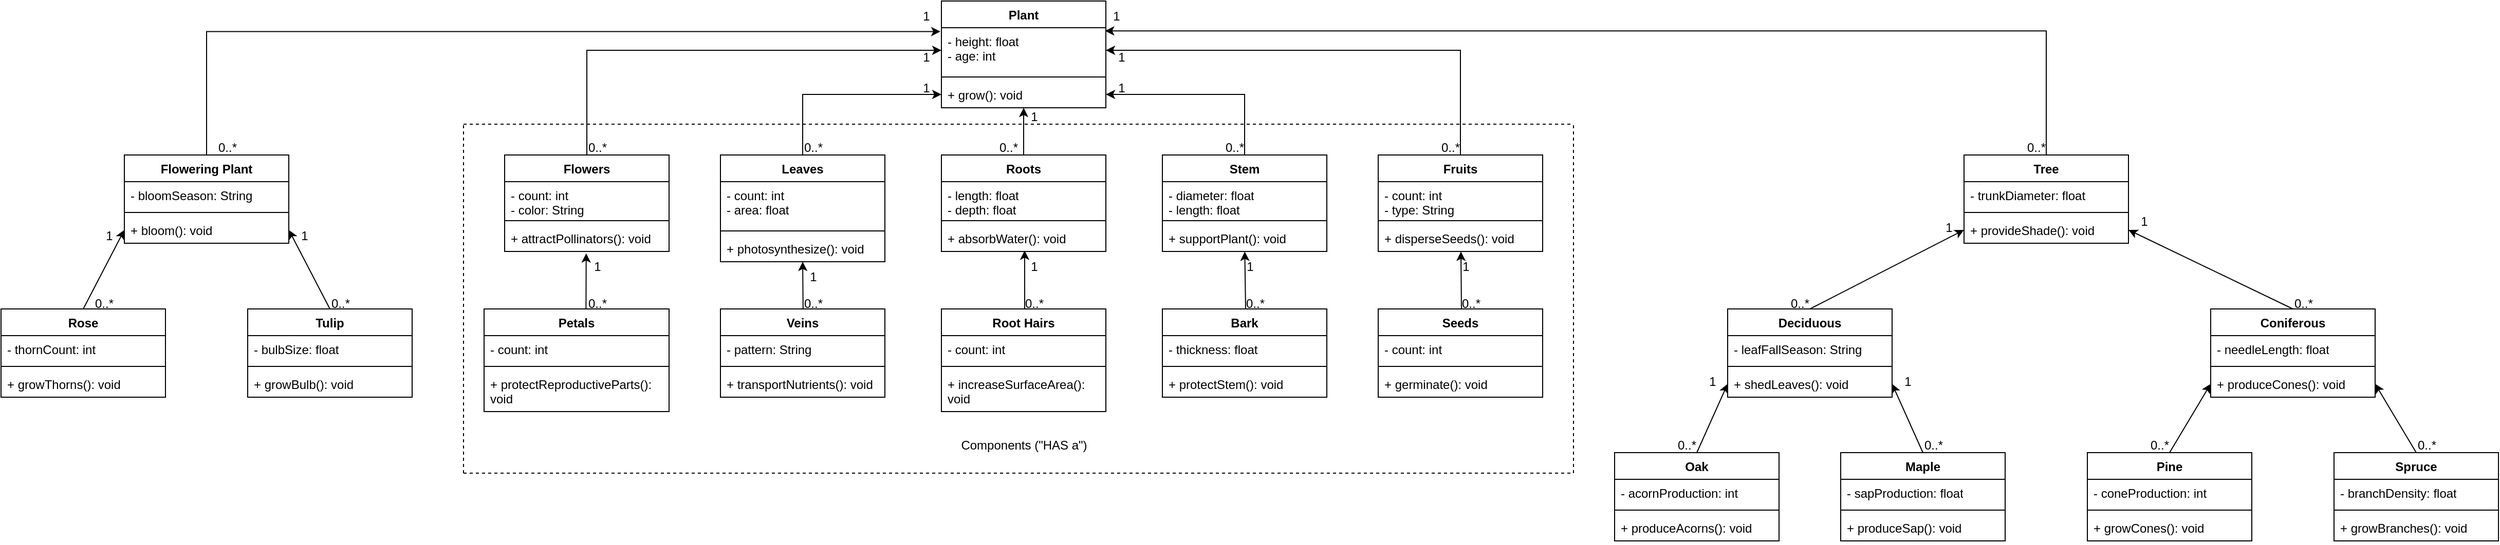 <mxfile version="24.7.0" type="device">
  <diagram id="HOhN0hw9ioui7flDsnuk" name="Page-1">
    <mxGraphModel dx="3435" dy="1145" grid="1" gridSize="10" guides="1" tooltips="1" connect="1" arrows="1" fold="1" page="1" pageScale="1" pageWidth="850" pageHeight="1100" math="0" shadow="0">
      <root>
        <mxCell id="0" />
        <mxCell id="1" parent="0" />
        <mxCell id="hYostSX41Q3Cd5_vRPfv-336" value="Plant" style="swimlane;fontStyle=1;align=center;verticalAlign=top;childLayout=stackLayout;horizontal=1;startSize=26;horizontalStack=0;resizeParent=1;resizeParentMax=0;resizeLast=0;collapsible=1;marginBottom=0;whiteSpace=wrap;html=1;" vertex="1" parent="1">
          <mxGeometry x="345" y="40" width="160" height="104" as="geometry" />
        </mxCell>
        <mxCell id="hYostSX41Q3Cd5_vRPfv-337" value="- height: float&lt;div&gt;- age: int &lt;/div&gt;" style="text;strokeColor=none;fillColor=none;align=left;verticalAlign=top;spacingLeft=4;spacingRight=4;overflow=hidden;rotatable=0;points=[[0,0.5],[1,0.5]];portConstraint=eastwest;whiteSpace=wrap;html=1;" vertex="1" parent="hYostSX41Q3Cd5_vRPfv-336">
          <mxGeometry y="26" width="160" height="44" as="geometry" />
        </mxCell>
        <mxCell id="hYostSX41Q3Cd5_vRPfv-338" value="" style="line;strokeWidth=1;fillColor=none;align=left;verticalAlign=middle;spacingTop=-1;spacingLeft=3;spacingRight=3;rotatable=0;labelPosition=right;points=[];portConstraint=eastwest;strokeColor=inherit;" vertex="1" parent="hYostSX41Q3Cd5_vRPfv-336">
          <mxGeometry y="70" width="160" height="8" as="geometry" />
        </mxCell>
        <mxCell id="hYostSX41Q3Cd5_vRPfv-339" value="+ grow(): void" style="text;strokeColor=none;fillColor=none;align=left;verticalAlign=top;spacingLeft=4;spacingRight=4;overflow=hidden;rotatable=0;points=[[0,0.5],[1,0.5]];portConstraint=eastwest;whiteSpace=wrap;html=1;" vertex="1" parent="hYostSX41Q3Cd5_vRPfv-336">
          <mxGeometry y="78" width="160" height="26" as="geometry" />
        </mxCell>
        <mxCell id="hYostSX41Q3Cd5_vRPfv-340" value="Roots&lt;div&gt;&lt;br&gt;&lt;/div&gt;" style="swimlane;fontStyle=1;align=center;verticalAlign=top;childLayout=stackLayout;horizontal=1;startSize=26;horizontalStack=0;resizeParent=1;resizeParentMax=0;resizeLast=0;collapsible=1;marginBottom=0;whiteSpace=wrap;html=1;" vertex="1" parent="1">
          <mxGeometry x="345" y="190" width="160" height="94" as="geometry" />
        </mxCell>
        <mxCell id="hYostSX41Q3Cd5_vRPfv-341" value="- length: float&lt;div&gt;- depth: float&lt;br&gt;&lt;/div&gt;" style="text;strokeColor=none;fillColor=none;align=left;verticalAlign=top;spacingLeft=4;spacingRight=4;overflow=hidden;rotatable=0;points=[[0,0.5],[1,0.5]];portConstraint=eastwest;whiteSpace=wrap;html=1;" vertex="1" parent="hYostSX41Q3Cd5_vRPfv-340">
          <mxGeometry y="26" width="160" height="34" as="geometry" />
        </mxCell>
        <mxCell id="hYostSX41Q3Cd5_vRPfv-342" value="" style="line;strokeWidth=1;fillColor=none;align=left;verticalAlign=middle;spacingTop=-1;spacingLeft=3;spacingRight=3;rotatable=0;labelPosition=right;points=[];portConstraint=eastwest;strokeColor=inherit;" vertex="1" parent="hYostSX41Q3Cd5_vRPfv-340">
          <mxGeometry y="60" width="160" height="8" as="geometry" />
        </mxCell>
        <mxCell id="hYostSX41Q3Cd5_vRPfv-343" value="+ absorbWater(): void" style="text;strokeColor=none;fillColor=none;align=left;verticalAlign=top;spacingLeft=4;spacingRight=4;overflow=hidden;rotatable=0;points=[[0,0.5],[1,0.5]];portConstraint=eastwest;whiteSpace=wrap;html=1;" vertex="1" parent="hYostSX41Q3Cd5_vRPfv-340">
          <mxGeometry y="68" width="160" height="26" as="geometry" />
        </mxCell>
        <mxCell id="hYostSX41Q3Cd5_vRPfv-344" style="edgeStyle=orthogonalEdgeStyle;rounded=0;orthogonalLoop=1;jettySize=auto;html=1;entryX=1;entryY=0.5;entryDx=0;entryDy=0;" edge="1" parent="1" source="hYostSX41Q3Cd5_vRPfv-345" target="hYostSX41Q3Cd5_vRPfv-339">
          <mxGeometry relative="1" as="geometry" />
        </mxCell>
        <mxCell id="hYostSX41Q3Cd5_vRPfv-345" value="&lt;div&gt;Stem&lt;/div&gt;" style="swimlane;fontStyle=1;align=center;verticalAlign=top;childLayout=stackLayout;horizontal=1;startSize=26;horizontalStack=0;resizeParent=1;resizeParentMax=0;resizeLast=0;collapsible=1;marginBottom=0;whiteSpace=wrap;html=1;" vertex="1" parent="1">
          <mxGeometry x="560" y="190" width="160" height="94" as="geometry" />
        </mxCell>
        <mxCell id="hYostSX41Q3Cd5_vRPfv-346" value="- diameter: float&lt;div&gt;- length: float&lt;br&gt;&lt;/div&gt;" style="text;strokeColor=none;fillColor=none;align=left;verticalAlign=top;spacingLeft=4;spacingRight=4;overflow=hidden;rotatable=0;points=[[0,0.5],[1,0.5]];portConstraint=eastwest;whiteSpace=wrap;html=1;" vertex="1" parent="hYostSX41Q3Cd5_vRPfv-345">
          <mxGeometry y="26" width="160" height="34" as="geometry" />
        </mxCell>
        <mxCell id="hYostSX41Q3Cd5_vRPfv-347" value="" style="line;strokeWidth=1;fillColor=none;align=left;verticalAlign=middle;spacingTop=-1;spacingLeft=3;spacingRight=3;rotatable=0;labelPosition=right;points=[];portConstraint=eastwest;strokeColor=inherit;" vertex="1" parent="hYostSX41Q3Cd5_vRPfv-345">
          <mxGeometry y="60" width="160" height="8" as="geometry" />
        </mxCell>
        <mxCell id="hYostSX41Q3Cd5_vRPfv-348" value="+ supportPlant(): void" style="text;strokeColor=none;fillColor=none;align=left;verticalAlign=top;spacingLeft=4;spacingRight=4;overflow=hidden;rotatable=0;points=[[0,0.5],[1,0.5]];portConstraint=eastwest;whiteSpace=wrap;html=1;" vertex="1" parent="hYostSX41Q3Cd5_vRPfv-345">
          <mxGeometry y="68" width="160" height="26" as="geometry" />
        </mxCell>
        <mxCell id="hYostSX41Q3Cd5_vRPfv-349" style="edgeStyle=orthogonalEdgeStyle;rounded=0;orthogonalLoop=1;jettySize=auto;html=1;exitX=0.5;exitY=0;exitDx=0;exitDy=0;entryX=0;entryY=0.5;entryDx=0;entryDy=0;" edge="1" parent="1" source="hYostSX41Q3Cd5_vRPfv-350" target="hYostSX41Q3Cd5_vRPfv-339">
          <mxGeometry relative="1" as="geometry">
            <mxPoint x="210.471" y="120" as="targetPoint" />
          </mxGeometry>
        </mxCell>
        <mxCell id="hYostSX41Q3Cd5_vRPfv-350" value="&lt;div&gt;Leaves&lt;/div&gt;" style="swimlane;fontStyle=1;align=center;verticalAlign=top;childLayout=stackLayout;horizontal=1;startSize=26;horizontalStack=0;resizeParent=1;resizeParentMax=0;resizeLast=0;collapsible=1;marginBottom=0;whiteSpace=wrap;html=1;" vertex="1" parent="1">
          <mxGeometry x="130" y="190" width="160" height="104" as="geometry" />
        </mxCell>
        <mxCell id="hYostSX41Q3Cd5_vRPfv-351" value="- count: int&lt;br&gt;- area: float " style="text;strokeColor=none;fillColor=none;align=left;verticalAlign=top;spacingLeft=4;spacingRight=4;overflow=hidden;rotatable=0;points=[[0,0.5],[1,0.5]];portConstraint=eastwest;whiteSpace=wrap;html=1;" vertex="1" parent="hYostSX41Q3Cd5_vRPfv-350">
          <mxGeometry y="26" width="160" height="44" as="geometry" />
        </mxCell>
        <mxCell id="hYostSX41Q3Cd5_vRPfv-352" value="" style="line;strokeWidth=1;fillColor=none;align=left;verticalAlign=middle;spacingTop=-1;spacingLeft=3;spacingRight=3;rotatable=0;labelPosition=right;points=[];portConstraint=eastwest;strokeColor=inherit;" vertex="1" parent="hYostSX41Q3Cd5_vRPfv-350">
          <mxGeometry y="70" width="160" height="8" as="geometry" />
        </mxCell>
        <mxCell id="hYostSX41Q3Cd5_vRPfv-353" value="+ photosynthesize(): void" style="text;strokeColor=none;fillColor=none;align=left;verticalAlign=top;spacingLeft=4;spacingRight=4;overflow=hidden;rotatable=0;points=[[0,0.5],[1,0.5]];portConstraint=eastwest;whiteSpace=wrap;html=1;" vertex="1" parent="hYostSX41Q3Cd5_vRPfv-350">
          <mxGeometry y="78" width="160" height="26" as="geometry" />
        </mxCell>
        <mxCell id="hYostSX41Q3Cd5_vRPfv-354" style="edgeStyle=orthogonalEdgeStyle;rounded=0;orthogonalLoop=1;jettySize=auto;html=1;exitX=0.5;exitY=0;exitDx=0;exitDy=0;entryX=0;entryY=0.5;entryDx=0;entryDy=0;" edge="1" parent="1" source="hYostSX41Q3Cd5_vRPfv-355" target="hYostSX41Q3Cd5_vRPfv-337">
          <mxGeometry relative="1" as="geometry">
            <mxPoint y="70" as="targetPoint" />
          </mxGeometry>
        </mxCell>
        <mxCell id="hYostSX41Q3Cd5_vRPfv-355" value="&lt;div&gt;Flowers&lt;/div&gt;" style="swimlane;fontStyle=1;align=center;verticalAlign=top;childLayout=stackLayout;horizontal=1;startSize=26;horizontalStack=0;resizeParent=1;resizeParentMax=0;resizeLast=0;collapsible=1;marginBottom=0;whiteSpace=wrap;html=1;" vertex="1" parent="1">
          <mxGeometry x="-80" y="190" width="160" height="94" as="geometry" />
        </mxCell>
        <mxCell id="hYostSX41Q3Cd5_vRPfv-356" value="- count: int&lt;div&gt;- color: String&lt;br&gt;&lt;/div&gt;" style="text;strokeColor=none;fillColor=none;align=left;verticalAlign=top;spacingLeft=4;spacingRight=4;overflow=hidden;rotatable=0;points=[[0,0.5],[1,0.5]];portConstraint=eastwest;whiteSpace=wrap;html=1;" vertex="1" parent="hYostSX41Q3Cd5_vRPfv-355">
          <mxGeometry y="26" width="160" height="34" as="geometry" />
        </mxCell>
        <mxCell id="hYostSX41Q3Cd5_vRPfv-357" value="" style="line;strokeWidth=1;fillColor=none;align=left;verticalAlign=middle;spacingTop=-1;spacingLeft=3;spacingRight=3;rotatable=0;labelPosition=right;points=[];portConstraint=eastwest;strokeColor=inherit;" vertex="1" parent="hYostSX41Q3Cd5_vRPfv-355">
          <mxGeometry y="60" width="160" height="8" as="geometry" />
        </mxCell>
        <mxCell id="hYostSX41Q3Cd5_vRPfv-358" value="+ attractPollinators(): void" style="text;strokeColor=none;fillColor=none;align=left;verticalAlign=top;spacingLeft=4;spacingRight=4;overflow=hidden;rotatable=0;points=[[0,0.5],[1,0.5]];portConstraint=eastwest;whiteSpace=wrap;html=1;" vertex="1" parent="hYostSX41Q3Cd5_vRPfv-355">
          <mxGeometry y="68" width="160" height="26" as="geometry" />
        </mxCell>
        <mxCell id="hYostSX41Q3Cd5_vRPfv-359" style="edgeStyle=orthogonalEdgeStyle;rounded=0;orthogonalLoop=1;jettySize=auto;html=1;entryX=1;entryY=0.5;entryDx=0;entryDy=0;" edge="1" parent="1" source="hYostSX41Q3Cd5_vRPfv-360" target="hYostSX41Q3Cd5_vRPfv-337">
          <mxGeometry relative="1" as="geometry" />
        </mxCell>
        <mxCell id="hYostSX41Q3Cd5_vRPfv-360" value="&lt;div&gt;Fruits&lt;/div&gt;" style="swimlane;fontStyle=1;align=center;verticalAlign=top;childLayout=stackLayout;horizontal=1;startSize=26;horizontalStack=0;resizeParent=1;resizeParentMax=0;resizeLast=0;collapsible=1;marginBottom=0;whiteSpace=wrap;html=1;" vertex="1" parent="1">
          <mxGeometry x="770" y="190" width="160" height="94" as="geometry" />
        </mxCell>
        <mxCell id="hYostSX41Q3Cd5_vRPfv-361" value="- count: int&lt;div&gt;- type: String&amp;nbsp;&lt;br&gt;&lt;/div&gt;" style="text;strokeColor=none;fillColor=none;align=left;verticalAlign=top;spacingLeft=4;spacingRight=4;overflow=hidden;rotatable=0;points=[[0,0.5],[1,0.5]];portConstraint=eastwest;whiteSpace=wrap;html=1;" vertex="1" parent="hYostSX41Q3Cd5_vRPfv-360">
          <mxGeometry y="26" width="160" height="34" as="geometry" />
        </mxCell>
        <mxCell id="hYostSX41Q3Cd5_vRPfv-362" value="" style="line;strokeWidth=1;fillColor=none;align=left;verticalAlign=middle;spacingTop=-1;spacingLeft=3;spacingRight=3;rotatable=0;labelPosition=right;points=[];portConstraint=eastwest;strokeColor=inherit;" vertex="1" parent="hYostSX41Q3Cd5_vRPfv-360">
          <mxGeometry y="60" width="160" height="8" as="geometry" />
        </mxCell>
        <mxCell id="hYostSX41Q3Cd5_vRPfv-363" value="+ disperseSeeds(): void" style="text;strokeColor=none;fillColor=none;align=left;verticalAlign=top;spacingLeft=4;spacingRight=4;overflow=hidden;rotatable=0;points=[[0,0.5],[1,0.5]];portConstraint=eastwest;whiteSpace=wrap;html=1;" vertex="1" parent="hYostSX41Q3Cd5_vRPfv-360">
          <mxGeometry y="68" width="160" height="26" as="geometry" />
        </mxCell>
        <mxCell id="hYostSX41Q3Cd5_vRPfv-364" value="&lt;div&gt;Seeds&lt;/div&gt;" style="swimlane;fontStyle=1;align=center;verticalAlign=top;childLayout=stackLayout;horizontal=1;startSize=26;horizontalStack=0;resizeParent=1;resizeParentMax=0;resizeLast=0;collapsible=1;marginBottom=0;whiteSpace=wrap;html=1;" vertex="1" parent="1">
          <mxGeometry x="770" y="340" width="160" height="86" as="geometry" />
        </mxCell>
        <mxCell id="hYostSX41Q3Cd5_vRPfv-365" value="- count: int" style="text;strokeColor=none;fillColor=none;align=left;verticalAlign=top;spacingLeft=4;spacingRight=4;overflow=hidden;rotatable=0;points=[[0,0.5],[1,0.5]];portConstraint=eastwest;whiteSpace=wrap;html=1;" vertex="1" parent="hYostSX41Q3Cd5_vRPfv-364">
          <mxGeometry y="26" width="160" height="26" as="geometry" />
        </mxCell>
        <mxCell id="hYostSX41Q3Cd5_vRPfv-366" value="" style="line;strokeWidth=1;fillColor=none;align=left;verticalAlign=middle;spacingTop=-1;spacingLeft=3;spacingRight=3;rotatable=0;labelPosition=right;points=[];portConstraint=eastwest;strokeColor=inherit;" vertex="1" parent="hYostSX41Q3Cd5_vRPfv-364">
          <mxGeometry y="52" width="160" height="8" as="geometry" />
        </mxCell>
        <mxCell id="hYostSX41Q3Cd5_vRPfv-367" value="+ germinate(): void" style="text;strokeColor=none;fillColor=none;align=left;verticalAlign=top;spacingLeft=4;spacingRight=4;overflow=hidden;rotatable=0;points=[[0,0.5],[1,0.5]];portConstraint=eastwest;whiteSpace=wrap;html=1;" vertex="1" parent="hYostSX41Q3Cd5_vRPfv-364">
          <mxGeometry y="60" width="160" height="26" as="geometry" />
        </mxCell>
        <mxCell id="hYostSX41Q3Cd5_vRPfv-368" value="&lt;div&gt;Petals&lt;/div&gt;" style="swimlane;fontStyle=1;align=center;verticalAlign=top;childLayout=stackLayout;horizontal=1;startSize=26;horizontalStack=0;resizeParent=1;resizeParentMax=0;resizeLast=0;collapsible=1;marginBottom=0;whiteSpace=wrap;html=1;" vertex="1" parent="1">
          <mxGeometry x="-100" y="340" width="180" height="100" as="geometry" />
        </mxCell>
        <mxCell id="hYostSX41Q3Cd5_vRPfv-369" value="- count: int " style="text;strokeColor=none;fillColor=none;align=left;verticalAlign=top;spacingLeft=4;spacingRight=4;overflow=hidden;rotatable=0;points=[[0,0.5],[1,0.5]];portConstraint=eastwest;whiteSpace=wrap;html=1;" vertex="1" parent="hYostSX41Q3Cd5_vRPfv-368">
          <mxGeometry y="26" width="180" height="26" as="geometry" />
        </mxCell>
        <mxCell id="hYostSX41Q3Cd5_vRPfv-370" value="" style="line;strokeWidth=1;fillColor=none;align=left;verticalAlign=middle;spacingTop=-1;spacingLeft=3;spacingRight=3;rotatable=0;labelPosition=right;points=[];portConstraint=eastwest;strokeColor=inherit;" vertex="1" parent="hYostSX41Q3Cd5_vRPfv-368">
          <mxGeometry y="52" width="180" height="8" as="geometry" />
        </mxCell>
        <mxCell id="hYostSX41Q3Cd5_vRPfv-371" value="+ protectReproductiveParts(): void" style="text;strokeColor=none;fillColor=none;align=left;verticalAlign=top;spacingLeft=4;spacingRight=4;overflow=hidden;rotatable=0;points=[[0,0.5],[1,0.5]];portConstraint=eastwest;whiteSpace=wrap;html=1;" vertex="1" parent="hYostSX41Q3Cd5_vRPfv-368">
          <mxGeometry y="60" width="180" height="40" as="geometry" />
        </mxCell>
        <mxCell id="hYostSX41Q3Cd5_vRPfv-372" value="&lt;div&gt;Root Hairs&lt;/div&gt;" style="swimlane;fontStyle=1;align=center;verticalAlign=top;childLayout=stackLayout;horizontal=1;startSize=26;horizontalStack=0;resizeParent=1;resizeParentMax=0;resizeLast=0;collapsible=1;marginBottom=0;whiteSpace=wrap;html=1;" vertex="1" parent="1">
          <mxGeometry x="345" y="340" width="160" height="100" as="geometry" />
        </mxCell>
        <mxCell id="hYostSX41Q3Cd5_vRPfv-373" value="- count: int" style="text;strokeColor=none;fillColor=none;align=left;verticalAlign=top;spacingLeft=4;spacingRight=4;overflow=hidden;rotatable=0;points=[[0,0.5],[1,0.5]];portConstraint=eastwest;whiteSpace=wrap;html=1;" vertex="1" parent="hYostSX41Q3Cd5_vRPfv-372">
          <mxGeometry y="26" width="160" height="26" as="geometry" />
        </mxCell>
        <mxCell id="hYostSX41Q3Cd5_vRPfv-374" value="" style="line;strokeWidth=1;fillColor=none;align=left;verticalAlign=middle;spacingTop=-1;spacingLeft=3;spacingRight=3;rotatable=0;labelPosition=right;points=[];portConstraint=eastwest;strokeColor=inherit;" vertex="1" parent="hYostSX41Q3Cd5_vRPfv-372">
          <mxGeometry y="52" width="160" height="8" as="geometry" />
        </mxCell>
        <mxCell id="hYostSX41Q3Cd5_vRPfv-375" value="+ increaseSurfaceArea(): void " style="text;strokeColor=none;fillColor=none;align=left;verticalAlign=top;spacingLeft=4;spacingRight=4;overflow=hidden;rotatable=0;points=[[0,0.5],[1,0.5]];portConstraint=eastwest;whiteSpace=wrap;html=1;" vertex="1" parent="hYostSX41Q3Cd5_vRPfv-372">
          <mxGeometry y="60" width="160" height="40" as="geometry" />
        </mxCell>
        <mxCell id="hYostSX41Q3Cd5_vRPfv-376" value="&lt;div&gt;Veins&lt;/div&gt;" style="swimlane;fontStyle=1;align=center;verticalAlign=top;childLayout=stackLayout;horizontal=1;startSize=26;horizontalStack=0;resizeParent=1;resizeParentMax=0;resizeLast=0;collapsible=1;marginBottom=0;whiteSpace=wrap;html=1;" vertex="1" parent="1">
          <mxGeometry x="130" y="340" width="160" height="86" as="geometry" />
        </mxCell>
        <mxCell id="hYostSX41Q3Cd5_vRPfv-377" value="- pattern: String" style="text;strokeColor=none;fillColor=none;align=left;verticalAlign=top;spacingLeft=4;spacingRight=4;overflow=hidden;rotatable=0;points=[[0,0.5],[1,0.5]];portConstraint=eastwest;whiteSpace=wrap;html=1;" vertex="1" parent="hYostSX41Q3Cd5_vRPfv-376">
          <mxGeometry y="26" width="160" height="26" as="geometry" />
        </mxCell>
        <mxCell id="hYostSX41Q3Cd5_vRPfv-378" value="" style="line;strokeWidth=1;fillColor=none;align=left;verticalAlign=middle;spacingTop=-1;spacingLeft=3;spacingRight=3;rotatable=0;labelPosition=right;points=[];portConstraint=eastwest;strokeColor=inherit;" vertex="1" parent="hYostSX41Q3Cd5_vRPfv-376">
          <mxGeometry y="52" width="160" height="8" as="geometry" />
        </mxCell>
        <mxCell id="hYostSX41Q3Cd5_vRPfv-379" value="+ transportNutrients(): void" style="text;strokeColor=none;fillColor=none;align=left;verticalAlign=top;spacingLeft=4;spacingRight=4;overflow=hidden;rotatable=0;points=[[0,0.5],[1,0.5]];portConstraint=eastwest;whiteSpace=wrap;html=1;" vertex="1" parent="hYostSX41Q3Cd5_vRPfv-376">
          <mxGeometry y="60" width="160" height="26" as="geometry" />
        </mxCell>
        <mxCell id="hYostSX41Q3Cd5_vRPfv-380" value="&lt;div&gt;Bark&lt;/div&gt;" style="swimlane;fontStyle=1;align=center;verticalAlign=top;childLayout=stackLayout;horizontal=1;startSize=26;horizontalStack=0;resizeParent=1;resizeParentMax=0;resizeLast=0;collapsible=1;marginBottom=0;whiteSpace=wrap;html=1;" vertex="1" parent="1">
          <mxGeometry x="560" y="340" width="160" height="86" as="geometry" />
        </mxCell>
        <mxCell id="hYostSX41Q3Cd5_vRPfv-381" value="- thickness: float" style="text;strokeColor=none;fillColor=none;align=left;verticalAlign=top;spacingLeft=4;spacingRight=4;overflow=hidden;rotatable=0;points=[[0,0.5],[1,0.5]];portConstraint=eastwest;whiteSpace=wrap;html=1;" vertex="1" parent="hYostSX41Q3Cd5_vRPfv-380">
          <mxGeometry y="26" width="160" height="26" as="geometry" />
        </mxCell>
        <mxCell id="hYostSX41Q3Cd5_vRPfv-382" value="" style="line;strokeWidth=1;fillColor=none;align=left;verticalAlign=middle;spacingTop=-1;spacingLeft=3;spacingRight=3;rotatable=0;labelPosition=right;points=[];portConstraint=eastwest;strokeColor=inherit;" vertex="1" parent="hYostSX41Q3Cd5_vRPfv-380">
          <mxGeometry y="52" width="160" height="8" as="geometry" />
        </mxCell>
        <mxCell id="hYostSX41Q3Cd5_vRPfv-383" value="+ protectStem(): void" style="text;strokeColor=none;fillColor=none;align=left;verticalAlign=top;spacingLeft=4;spacingRight=4;overflow=hidden;rotatable=0;points=[[0,0.5],[1,0.5]];portConstraint=eastwest;whiteSpace=wrap;html=1;" vertex="1" parent="hYostSX41Q3Cd5_vRPfv-380">
          <mxGeometry y="60" width="160" height="26" as="geometry" />
        </mxCell>
        <mxCell id="hYostSX41Q3Cd5_vRPfv-384" value="" style="endArrow=classic;html=1;rounded=0;exitX=0.551;exitY=-0.002;exitDx=0;exitDy=0;entryX=0.496;entryY=1.07;entryDx=0;entryDy=0;entryPerimeter=0;exitPerimeter=0;" edge="1" parent="1" source="hYostSX41Q3Cd5_vRPfv-368" target="hYostSX41Q3Cd5_vRPfv-358">
          <mxGeometry width="50" height="50" relative="1" as="geometry">
            <mxPoint x="410" y="310" as="sourcePoint" />
            <mxPoint y="290" as="targetPoint" />
          </mxGeometry>
        </mxCell>
        <mxCell id="hYostSX41Q3Cd5_vRPfv-385" value="" style="endArrow=classic;html=1;rounded=0;exitX=0.5;exitY=0;exitDx=0;exitDy=0;entryX=0.5;entryY=1;entryDx=0;entryDy=0;" edge="1" parent="1" target="hYostSX41Q3Cd5_vRPfv-350">
          <mxGeometry width="50" height="50" relative="1" as="geometry">
            <mxPoint x="210.41" y="340" as="sourcePoint" />
            <mxPoint x="210" y="300" as="targetPoint" />
          </mxGeometry>
        </mxCell>
        <mxCell id="hYostSX41Q3Cd5_vRPfv-386" value="" style="endArrow=classic;html=1;rounded=0;exitX=0.5;exitY=0;exitDx=0;exitDy=0;entryX=0.506;entryY=0.965;entryDx=0;entryDy=0;entryPerimeter=0;" edge="1" parent="1" target="hYostSX41Q3Cd5_vRPfv-343">
          <mxGeometry width="50" height="50" relative="1" as="geometry">
            <mxPoint x="426" y="340" as="sourcePoint" />
            <mxPoint x="425" y="290" as="targetPoint" />
          </mxGeometry>
        </mxCell>
        <mxCell id="hYostSX41Q3Cd5_vRPfv-387" value="" style="endArrow=classic;html=1;rounded=0;exitX=0.5;exitY=0;exitDx=0;exitDy=0;entryX=0.501;entryY=1.006;entryDx=0;entryDy=0;entryPerimeter=0;" edge="1" parent="1" target="hYostSX41Q3Cd5_vRPfv-348">
          <mxGeometry width="50" height="50" relative="1" as="geometry">
            <mxPoint x="641" y="340" as="sourcePoint" />
            <mxPoint x="640" y="278" as="targetPoint" />
          </mxGeometry>
        </mxCell>
        <mxCell id="hYostSX41Q3Cd5_vRPfv-388" value="" style="endArrow=classic;html=1;rounded=0;exitX=0.5;exitY=0;exitDx=0;exitDy=0;entryX=0.503;entryY=1.005;entryDx=0;entryDy=0;entryPerimeter=0;" edge="1" parent="1" target="hYostSX41Q3Cd5_vRPfv-363">
          <mxGeometry width="50" height="50" relative="1" as="geometry">
            <mxPoint x="851" y="340" as="sourcePoint" />
            <mxPoint x="850" y="278" as="targetPoint" />
          </mxGeometry>
        </mxCell>
        <mxCell id="hYostSX41Q3Cd5_vRPfv-389" value="" style="endArrow=classic;html=1;rounded=0;exitX=0.5;exitY=0;exitDx=0;exitDy=0;entryX=0.5;entryY=1;entryDx=0;entryDy=0;" edge="1" parent="1" source="hYostSX41Q3Cd5_vRPfv-340" target="hYostSX41Q3Cd5_vRPfv-336">
          <mxGeometry width="50" height="50" relative="1" as="geometry">
            <mxPoint x="425" y="188" as="sourcePoint" />
            <mxPoint x="425" y="150" as="targetPoint" />
          </mxGeometry>
        </mxCell>
        <mxCell id="hYostSX41Q3Cd5_vRPfv-391" value="" style="endArrow=none;dashed=1;html=1;rounded=0;" edge="1" parent="1">
          <mxGeometry width="50" height="50" relative="1" as="geometry">
            <mxPoint x="-120" y="160" as="sourcePoint" />
            <mxPoint x="960" y="160" as="targetPoint" />
          </mxGeometry>
        </mxCell>
        <mxCell id="hYostSX41Q3Cd5_vRPfv-392" value="" style="endArrow=none;dashed=1;html=1;rounded=0;" edge="1" parent="1">
          <mxGeometry width="50" height="50" relative="1" as="geometry">
            <mxPoint x="-120" y="500" as="sourcePoint" />
            <mxPoint x="-120" y="160" as="targetPoint" />
          </mxGeometry>
        </mxCell>
        <mxCell id="hYostSX41Q3Cd5_vRPfv-393" value="" style="endArrow=none;dashed=1;html=1;rounded=0;" edge="1" parent="1">
          <mxGeometry width="50" height="50" relative="1" as="geometry">
            <mxPoint x="960" y="500" as="sourcePoint" />
            <mxPoint x="960" y="160" as="targetPoint" />
          </mxGeometry>
        </mxCell>
        <mxCell id="hYostSX41Q3Cd5_vRPfv-394" value="" style="endArrow=none;dashed=1;html=1;rounded=0;" edge="1" parent="1">
          <mxGeometry width="50" height="50" relative="1" as="geometry">
            <mxPoint x="-120" y="500" as="sourcePoint" />
            <mxPoint x="960" y="500" as="targetPoint" />
          </mxGeometry>
        </mxCell>
        <mxCell id="hYostSX41Q3Cd5_vRPfv-395" value="Components (&quot;HAS a&quot;)" style="text;html=1;align=center;verticalAlign=middle;resizable=0;points=[];autosize=1;strokeColor=none;fillColor=none;" vertex="1" parent="1">
          <mxGeometry x="350" y="458" width="150" height="30" as="geometry" />
        </mxCell>
        <mxCell id="hYostSX41Q3Cd5_vRPfv-396" value="Flowering Plant" style="swimlane;fontStyle=1;align=center;verticalAlign=top;childLayout=stackLayout;horizontal=1;startSize=26;horizontalStack=0;resizeParent=1;resizeParentMax=0;resizeLast=0;collapsible=1;marginBottom=0;whiteSpace=wrap;html=1;" vertex="1" parent="1">
          <mxGeometry x="-450" y="190" width="160" height="86" as="geometry" />
        </mxCell>
        <mxCell id="hYostSX41Q3Cd5_vRPfv-397" value="- bloomSeason: String" style="text;strokeColor=none;fillColor=none;align=left;verticalAlign=top;spacingLeft=4;spacingRight=4;overflow=hidden;rotatable=0;points=[[0,0.5],[1,0.5]];portConstraint=eastwest;whiteSpace=wrap;html=1;" vertex="1" parent="hYostSX41Q3Cd5_vRPfv-396">
          <mxGeometry y="26" width="160" height="26" as="geometry" />
        </mxCell>
        <mxCell id="hYostSX41Q3Cd5_vRPfv-398" value="" style="line;strokeWidth=1;fillColor=none;align=left;verticalAlign=middle;spacingTop=-1;spacingLeft=3;spacingRight=3;rotatable=0;labelPosition=right;points=[];portConstraint=eastwest;strokeColor=inherit;" vertex="1" parent="hYostSX41Q3Cd5_vRPfv-396">
          <mxGeometry y="52" width="160" height="8" as="geometry" />
        </mxCell>
        <mxCell id="hYostSX41Q3Cd5_vRPfv-399" value="+ bloom(): void " style="text;strokeColor=none;fillColor=none;align=left;verticalAlign=top;spacingLeft=4;spacingRight=4;overflow=hidden;rotatable=0;points=[[0,0.5],[1,0.5]];portConstraint=eastwest;whiteSpace=wrap;html=1;" vertex="1" parent="hYostSX41Q3Cd5_vRPfv-396">
          <mxGeometry y="60" width="160" height="26" as="geometry" />
        </mxCell>
        <mxCell id="hYostSX41Q3Cd5_vRPfv-400" value="Rose" style="swimlane;fontStyle=1;align=center;verticalAlign=top;childLayout=stackLayout;horizontal=1;startSize=26;horizontalStack=0;resizeParent=1;resizeParentMax=0;resizeLast=0;collapsible=1;marginBottom=0;whiteSpace=wrap;html=1;" vertex="1" parent="1">
          <mxGeometry x="-570" y="340" width="160" height="86" as="geometry" />
        </mxCell>
        <mxCell id="hYostSX41Q3Cd5_vRPfv-401" value=" - thornCount: int" style="text;strokeColor=none;fillColor=none;align=left;verticalAlign=top;spacingLeft=4;spacingRight=4;overflow=hidden;rotatable=0;points=[[0,0.5],[1,0.5]];portConstraint=eastwest;whiteSpace=wrap;html=1;" vertex="1" parent="hYostSX41Q3Cd5_vRPfv-400">
          <mxGeometry y="26" width="160" height="26" as="geometry" />
        </mxCell>
        <mxCell id="hYostSX41Q3Cd5_vRPfv-402" value="" style="line;strokeWidth=1;fillColor=none;align=left;verticalAlign=middle;spacingTop=-1;spacingLeft=3;spacingRight=3;rotatable=0;labelPosition=right;points=[];portConstraint=eastwest;strokeColor=inherit;" vertex="1" parent="hYostSX41Q3Cd5_vRPfv-400">
          <mxGeometry y="52" width="160" height="8" as="geometry" />
        </mxCell>
        <mxCell id="hYostSX41Q3Cd5_vRPfv-403" value="+ growThorns(): void" style="text;strokeColor=none;fillColor=none;align=left;verticalAlign=top;spacingLeft=4;spacingRight=4;overflow=hidden;rotatable=0;points=[[0,0.5],[1,0.5]];portConstraint=eastwest;whiteSpace=wrap;html=1;" vertex="1" parent="hYostSX41Q3Cd5_vRPfv-400">
          <mxGeometry y="60" width="160" height="26" as="geometry" />
        </mxCell>
        <mxCell id="hYostSX41Q3Cd5_vRPfv-404" value="Tulip" style="swimlane;fontStyle=1;align=center;verticalAlign=top;childLayout=stackLayout;horizontal=1;startSize=26;horizontalStack=0;resizeParent=1;resizeParentMax=0;resizeLast=0;collapsible=1;marginBottom=0;whiteSpace=wrap;html=1;" vertex="1" parent="1">
          <mxGeometry x="-330" y="340" width="160" height="86" as="geometry" />
        </mxCell>
        <mxCell id="hYostSX41Q3Cd5_vRPfv-405" value="- bulbSize: float" style="text;strokeColor=none;fillColor=none;align=left;verticalAlign=top;spacingLeft=4;spacingRight=4;overflow=hidden;rotatable=0;points=[[0,0.5],[1,0.5]];portConstraint=eastwest;whiteSpace=wrap;html=1;" vertex="1" parent="hYostSX41Q3Cd5_vRPfv-404">
          <mxGeometry y="26" width="160" height="26" as="geometry" />
        </mxCell>
        <mxCell id="hYostSX41Q3Cd5_vRPfv-406" value="" style="line;strokeWidth=1;fillColor=none;align=left;verticalAlign=middle;spacingTop=-1;spacingLeft=3;spacingRight=3;rotatable=0;labelPosition=right;points=[];portConstraint=eastwest;strokeColor=inherit;" vertex="1" parent="hYostSX41Q3Cd5_vRPfv-404">
          <mxGeometry y="52" width="160" height="8" as="geometry" />
        </mxCell>
        <mxCell id="hYostSX41Q3Cd5_vRPfv-407" value="+ growBulb(): void" style="text;strokeColor=none;fillColor=none;align=left;verticalAlign=top;spacingLeft=4;spacingRight=4;overflow=hidden;rotatable=0;points=[[0,0.5],[1,0.5]];portConstraint=eastwest;whiteSpace=wrap;html=1;" vertex="1" parent="hYostSX41Q3Cd5_vRPfv-404">
          <mxGeometry y="60" width="160" height="26" as="geometry" />
        </mxCell>
        <mxCell id="hYostSX41Q3Cd5_vRPfv-408" value="" style="endArrow=classic;html=1;rounded=0;exitX=0.5;exitY=0;exitDx=0;exitDy=0;entryX=0;entryY=0.5;entryDx=0;entryDy=0;" edge="1" parent="1" source="hYostSX41Q3Cd5_vRPfv-400" target="hYostSX41Q3Cd5_vRPfv-399">
          <mxGeometry width="50" height="50" relative="1" as="geometry">
            <mxPoint x="-430" y="330" as="sourcePoint" />
            <mxPoint x="-370" y="290" as="targetPoint" />
          </mxGeometry>
        </mxCell>
        <mxCell id="hYostSX41Q3Cd5_vRPfv-409" value="" style="endArrow=classic;html=1;rounded=0;exitX=0.5;exitY=0;exitDx=0;exitDy=0;entryX=1;entryY=0.5;entryDx=0;entryDy=0;" edge="1" parent="1" source="hYostSX41Q3Cd5_vRPfv-404" target="hYostSX41Q3Cd5_vRPfv-399">
          <mxGeometry width="50" height="50" relative="1" as="geometry">
            <mxPoint x="-430" y="330" as="sourcePoint" />
            <mxPoint x="-380" y="280" as="targetPoint" />
          </mxGeometry>
        </mxCell>
        <mxCell id="hYostSX41Q3Cd5_vRPfv-410" style="edgeStyle=orthogonalEdgeStyle;rounded=0;orthogonalLoop=1;jettySize=auto;html=1;entryX=-0.006;entryY=0.084;entryDx=0;entryDy=0;entryPerimeter=0;" edge="1" parent="1" source="hYostSX41Q3Cd5_vRPfv-396" target="hYostSX41Q3Cd5_vRPfv-337">
          <mxGeometry relative="1" as="geometry" />
        </mxCell>
        <mxCell id="hYostSX41Q3Cd5_vRPfv-411" value="Tree" style="swimlane;fontStyle=1;align=center;verticalAlign=top;childLayout=stackLayout;horizontal=1;startSize=26;horizontalStack=0;resizeParent=1;resizeParentMax=0;resizeLast=0;collapsible=1;marginBottom=0;whiteSpace=wrap;html=1;" vertex="1" parent="1">
          <mxGeometry x="1340" y="190" width="160" height="86" as="geometry" />
        </mxCell>
        <mxCell id="hYostSX41Q3Cd5_vRPfv-412" value="- trunkDiameter: float" style="text;strokeColor=none;fillColor=none;align=left;verticalAlign=top;spacingLeft=4;spacingRight=4;overflow=hidden;rotatable=0;points=[[0,0.5],[1,0.5]];portConstraint=eastwest;whiteSpace=wrap;html=1;" vertex="1" parent="hYostSX41Q3Cd5_vRPfv-411">
          <mxGeometry y="26" width="160" height="26" as="geometry" />
        </mxCell>
        <mxCell id="hYostSX41Q3Cd5_vRPfv-413" value="" style="line;strokeWidth=1;fillColor=none;align=left;verticalAlign=middle;spacingTop=-1;spacingLeft=3;spacingRight=3;rotatable=0;labelPosition=right;points=[];portConstraint=eastwest;strokeColor=inherit;" vertex="1" parent="hYostSX41Q3Cd5_vRPfv-411">
          <mxGeometry y="52" width="160" height="8" as="geometry" />
        </mxCell>
        <mxCell id="hYostSX41Q3Cd5_vRPfv-414" value="+ provideShade(): void" style="text;strokeColor=none;fillColor=none;align=left;verticalAlign=top;spacingLeft=4;spacingRight=4;overflow=hidden;rotatable=0;points=[[0,0.5],[1,0.5]];portConstraint=eastwest;whiteSpace=wrap;html=1;" vertex="1" parent="hYostSX41Q3Cd5_vRPfv-411">
          <mxGeometry y="60" width="160" height="26" as="geometry" />
        </mxCell>
        <mxCell id="hYostSX41Q3Cd5_vRPfv-415" value="Deciduous" style="swimlane;fontStyle=1;align=center;verticalAlign=top;childLayout=stackLayout;horizontal=1;startSize=26;horizontalStack=0;resizeParent=1;resizeParentMax=0;resizeLast=0;collapsible=1;marginBottom=0;whiteSpace=wrap;html=1;" vertex="1" parent="1">
          <mxGeometry x="1110" y="340" width="160" height="86" as="geometry" />
        </mxCell>
        <mxCell id="hYostSX41Q3Cd5_vRPfv-416" value="- leafFallSeason: String" style="text;strokeColor=none;fillColor=none;align=left;verticalAlign=top;spacingLeft=4;spacingRight=4;overflow=hidden;rotatable=0;points=[[0,0.5],[1,0.5]];portConstraint=eastwest;whiteSpace=wrap;html=1;" vertex="1" parent="hYostSX41Q3Cd5_vRPfv-415">
          <mxGeometry y="26" width="160" height="26" as="geometry" />
        </mxCell>
        <mxCell id="hYostSX41Q3Cd5_vRPfv-417" value="" style="line;strokeWidth=1;fillColor=none;align=left;verticalAlign=middle;spacingTop=-1;spacingLeft=3;spacingRight=3;rotatable=0;labelPosition=right;points=[];portConstraint=eastwest;strokeColor=inherit;" vertex="1" parent="hYostSX41Q3Cd5_vRPfv-415">
          <mxGeometry y="52" width="160" height="8" as="geometry" />
        </mxCell>
        <mxCell id="hYostSX41Q3Cd5_vRPfv-418" value="+ shedLeaves(): void" style="text;strokeColor=none;fillColor=none;align=left;verticalAlign=top;spacingLeft=4;spacingRight=4;overflow=hidden;rotatable=0;points=[[0,0.5],[1,0.5]];portConstraint=eastwest;whiteSpace=wrap;html=1;" vertex="1" parent="hYostSX41Q3Cd5_vRPfv-415">
          <mxGeometry y="60" width="160" height="26" as="geometry" />
        </mxCell>
        <mxCell id="hYostSX41Q3Cd5_vRPfv-419" value="Coniferous" style="swimlane;fontStyle=1;align=center;verticalAlign=top;childLayout=stackLayout;horizontal=1;startSize=26;horizontalStack=0;resizeParent=1;resizeParentMax=0;resizeLast=0;collapsible=1;marginBottom=0;whiteSpace=wrap;html=1;" vertex="1" parent="1">
          <mxGeometry x="1580" y="340" width="160" height="86" as="geometry" />
        </mxCell>
        <mxCell id="hYostSX41Q3Cd5_vRPfv-420" value="- needleLength: float" style="text;strokeColor=none;fillColor=none;align=left;verticalAlign=top;spacingLeft=4;spacingRight=4;overflow=hidden;rotatable=0;points=[[0,0.5],[1,0.5]];portConstraint=eastwest;whiteSpace=wrap;html=1;" vertex="1" parent="hYostSX41Q3Cd5_vRPfv-419">
          <mxGeometry y="26" width="160" height="26" as="geometry" />
        </mxCell>
        <mxCell id="hYostSX41Q3Cd5_vRPfv-421" value="" style="line;strokeWidth=1;fillColor=none;align=left;verticalAlign=middle;spacingTop=-1;spacingLeft=3;spacingRight=3;rotatable=0;labelPosition=right;points=[];portConstraint=eastwest;strokeColor=inherit;" vertex="1" parent="hYostSX41Q3Cd5_vRPfv-419">
          <mxGeometry y="52" width="160" height="8" as="geometry" />
        </mxCell>
        <mxCell id="hYostSX41Q3Cd5_vRPfv-422" value="+ produceCones(): void" style="text;strokeColor=none;fillColor=none;align=left;verticalAlign=top;spacingLeft=4;spacingRight=4;overflow=hidden;rotatable=0;points=[[0,0.5],[1,0.5]];portConstraint=eastwest;whiteSpace=wrap;html=1;" vertex="1" parent="hYostSX41Q3Cd5_vRPfv-419">
          <mxGeometry y="60" width="160" height="26" as="geometry" />
        </mxCell>
        <mxCell id="hYostSX41Q3Cd5_vRPfv-423" value="Oak&lt;div&gt;&lt;br&gt;&lt;/div&gt;" style="swimlane;fontStyle=1;align=center;verticalAlign=top;childLayout=stackLayout;horizontal=1;startSize=26;horizontalStack=0;resizeParent=1;resizeParentMax=0;resizeLast=0;collapsible=1;marginBottom=0;whiteSpace=wrap;html=1;" vertex="1" parent="1">
          <mxGeometry x="1000" y="480" width="160" height="86" as="geometry" />
        </mxCell>
        <mxCell id="hYostSX41Q3Cd5_vRPfv-424" value="- acornProduction: int" style="text;strokeColor=none;fillColor=none;align=left;verticalAlign=top;spacingLeft=4;spacingRight=4;overflow=hidden;rotatable=0;points=[[0,0.5],[1,0.5]];portConstraint=eastwest;whiteSpace=wrap;html=1;" vertex="1" parent="hYostSX41Q3Cd5_vRPfv-423">
          <mxGeometry y="26" width="160" height="26" as="geometry" />
        </mxCell>
        <mxCell id="hYostSX41Q3Cd5_vRPfv-425" value="" style="line;strokeWidth=1;fillColor=none;align=left;verticalAlign=middle;spacingTop=-1;spacingLeft=3;spacingRight=3;rotatable=0;labelPosition=right;points=[];portConstraint=eastwest;strokeColor=inherit;" vertex="1" parent="hYostSX41Q3Cd5_vRPfv-423">
          <mxGeometry y="52" width="160" height="8" as="geometry" />
        </mxCell>
        <mxCell id="hYostSX41Q3Cd5_vRPfv-426" value="+ produceAcorns(): void" style="text;strokeColor=none;fillColor=none;align=left;verticalAlign=top;spacingLeft=4;spacingRight=4;overflow=hidden;rotatable=0;points=[[0,0.5],[1,0.5]];portConstraint=eastwest;whiteSpace=wrap;html=1;" vertex="1" parent="hYostSX41Q3Cd5_vRPfv-423">
          <mxGeometry y="60" width="160" height="26" as="geometry" />
        </mxCell>
        <mxCell id="hYostSX41Q3Cd5_vRPfv-427" value="Maple" style="swimlane;fontStyle=1;align=center;verticalAlign=top;childLayout=stackLayout;horizontal=1;startSize=26;horizontalStack=0;resizeParent=1;resizeParentMax=0;resizeLast=0;collapsible=1;marginBottom=0;whiteSpace=wrap;html=1;" vertex="1" parent="1">
          <mxGeometry x="1220" y="480" width="160" height="86" as="geometry" />
        </mxCell>
        <mxCell id="hYostSX41Q3Cd5_vRPfv-428" value="- sapProduction: float" style="text;strokeColor=none;fillColor=none;align=left;verticalAlign=top;spacingLeft=4;spacingRight=4;overflow=hidden;rotatable=0;points=[[0,0.5],[1,0.5]];portConstraint=eastwest;whiteSpace=wrap;html=1;" vertex="1" parent="hYostSX41Q3Cd5_vRPfv-427">
          <mxGeometry y="26" width="160" height="26" as="geometry" />
        </mxCell>
        <mxCell id="hYostSX41Q3Cd5_vRPfv-429" value="" style="line;strokeWidth=1;fillColor=none;align=left;verticalAlign=middle;spacingTop=-1;spacingLeft=3;spacingRight=3;rotatable=0;labelPosition=right;points=[];portConstraint=eastwest;strokeColor=inherit;" vertex="1" parent="hYostSX41Q3Cd5_vRPfv-427">
          <mxGeometry y="52" width="160" height="8" as="geometry" />
        </mxCell>
        <mxCell id="hYostSX41Q3Cd5_vRPfv-430" value="+ produceSap(): void " style="text;strokeColor=none;fillColor=none;align=left;verticalAlign=top;spacingLeft=4;spacingRight=4;overflow=hidden;rotatable=0;points=[[0,0.5],[1,0.5]];portConstraint=eastwest;whiteSpace=wrap;html=1;" vertex="1" parent="hYostSX41Q3Cd5_vRPfv-427">
          <mxGeometry y="60" width="160" height="26" as="geometry" />
        </mxCell>
        <mxCell id="hYostSX41Q3Cd5_vRPfv-431" value="Pine" style="swimlane;fontStyle=1;align=center;verticalAlign=top;childLayout=stackLayout;horizontal=1;startSize=26;horizontalStack=0;resizeParent=1;resizeParentMax=0;resizeLast=0;collapsible=1;marginBottom=0;whiteSpace=wrap;html=1;" vertex="1" parent="1">
          <mxGeometry x="1460" y="480" width="160" height="86" as="geometry" />
        </mxCell>
        <mxCell id="hYostSX41Q3Cd5_vRPfv-432" value="- coneProduction: int" style="text;strokeColor=none;fillColor=none;align=left;verticalAlign=top;spacingLeft=4;spacingRight=4;overflow=hidden;rotatable=0;points=[[0,0.5],[1,0.5]];portConstraint=eastwest;whiteSpace=wrap;html=1;" vertex="1" parent="hYostSX41Q3Cd5_vRPfv-431">
          <mxGeometry y="26" width="160" height="26" as="geometry" />
        </mxCell>
        <mxCell id="hYostSX41Q3Cd5_vRPfv-433" value="" style="line;strokeWidth=1;fillColor=none;align=left;verticalAlign=middle;spacingTop=-1;spacingLeft=3;spacingRight=3;rotatable=0;labelPosition=right;points=[];portConstraint=eastwest;strokeColor=inherit;" vertex="1" parent="hYostSX41Q3Cd5_vRPfv-431">
          <mxGeometry y="52" width="160" height="8" as="geometry" />
        </mxCell>
        <mxCell id="hYostSX41Q3Cd5_vRPfv-434" value="+ growCones(): void" style="text;strokeColor=none;fillColor=none;align=left;verticalAlign=top;spacingLeft=4;spacingRight=4;overflow=hidden;rotatable=0;points=[[0,0.5],[1,0.5]];portConstraint=eastwest;whiteSpace=wrap;html=1;" vertex="1" parent="hYostSX41Q3Cd5_vRPfv-431">
          <mxGeometry y="60" width="160" height="26" as="geometry" />
        </mxCell>
        <mxCell id="hYostSX41Q3Cd5_vRPfv-435" value="Spruce" style="swimlane;fontStyle=1;align=center;verticalAlign=top;childLayout=stackLayout;horizontal=1;startSize=26;horizontalStack=0;resizeParent=1;resizeParentMax=0;resizeLast=0;collapsible=1;marginBottom=0;whiteSpace=wrap;html=1;" vertex="1" parent="1">
          <mxGeometry x="1700" y="480" width="160" height="86" as="geometry" />
        </mxCell>
        <mxCell id="hYostSX41Q3Cd5_vRPfv-436" value="- branchDensity: float" style="text;strokeColor=none;fillColor=none;align=left;verticalAlign=top;spacingLeft=4;spacingRight=4;overflow=hidden;rotatable=0;points=[[0,0.5],[1,0.5]];portConstraint=eastwest;whiteSpace=wrap;html=1;" vertex="1" parent="hYostSX41Q3Cd5_vRPfv-435">
          <mxGeometry y="26" width="160" height="26" as="geometry" />
        </mxCell>
        <mxCell id="hYostSX41Q3Cd5_vRPfv-437" value="" style="line;strokeWidth=1;fillColor=none;align=left;verticalAlign=middle;spacingTop=-1;spacingLeft=3;spacingRight=3;rotatable=0;labelPosition=right;points=[];portConstraint=eastwest;strokeColor=inherit;" vertex="1" parent="hYostSX41Q3Cd5_vRPfv-435">
          <mxGeometry y="52" width="160" height="8" as="geometry" />
        </mxCell>
        <mxCell id="hYostSX41Q3Cd5_vRPfv-438" value="+ growBranches(): void" style="text;strokeColor=none;fillColor=none;align=left;verticalAlign=top;spacingLeft=4;spacingRight=4;overflow=hidden;rotatable=0;points=[[0,0.5],[1,0.5]];portConstraint=eastwest;whiteSpace=wrap;html=1;" vertex="1" parent="hYostSX41Q3Cd5_vRPfv-435">
          <mxGeometry y="60" width="160" height="26" as="geometry" />
        </mxCell>
        <mxCell id="hYostSX41Q3Cd5_vRPfv-439" value="" style="endArrow=classic;html=1;rounded=0;exitX=0.5;exitY=0;exitDx=0;exitDy=0;entryX=0;entryY=0.5;entryDx=0;entryDy=0;" edge="1" parent="1" source="hYostSX41Q3Cd5_vRPfv-415" target="hYostSX41Q3Cd5_vRPfv-414">
          <mxGeometry width="50" height="50" relative="1" as="geometry">
            <mxPoint x="1280" y="410" as="sourcePoint" />
            <mxPoint x="1330" y="360" as="targetPoint" />
          </mxGeometry>
        </mxCell>
        <mxCell id="hYostSX41Q3Cd5_vRPfv-440" value="" style="endArrow=classic;html=1;rounded=0;exitX=0.5;exitY=0;exitDx=0;exitDy=0;entryX=1;entryY=0.5;entryDx=0;entryDy=0;" edge="1" parent="1" source="hYostSX41Q3Cd5_vRPfv-419" target="hYostSX41Q3Cd5_vRPfv-414">
          <mxGeometry width="50" height="50" relative="1" as="geometry">
            <mxPoint x="1480" y="430" as="sourcePoint" />
            <mxPoint x="1530" y="380" as="targetPoint" />
          </mxGeometry>
        </mxCell>
        <mxCell id="hYostSX41Q3Cd5_vRPfv-441" value="" style="endArrow=classic;html=1;rounded=0;exitX=0.5;exitY=0;exitDx=0;exitDy=0;entryX=0;entryY=0.5;entryDx=0;entryDy=0;" edge="1" parent="1" source="hYostSX41Q3Cd5_vRPfv-431" target="hYostSX41Q3Cd5_vRPfv-422">
          <mxGeometry width="50" height="50" relative="1" as="geometry">
            <mxPoint x="1480" y="480" as="sourcePoint" />
            <mxPoint x="1530" y="430" as="targetPoint" />
          </mxGeometry>
        </mxCell>
        <mxCell id="hYostSX41Q3Cd5_vRPfv-442" value="" style="endArrow=classic;html=1;rounded=0;exitX=0.5;exitY=0;exitDx=0;exitDy=0;entryX=1;entryY=0.5;entryDx=0;entryDy=0;" edge="1" parent="1" source="hYostSX41Q3Cd5_vRPfv-435" target="hYostSX41Q3Cd5_vRPfv-422">
          <mxGeometry width="50" height="50" relative="1" as="geometry">
            <mxPoint x="1480" y="480" as="sourcePoint" />
            <mxPoint x="1530" y="430" as="targetPoint" />
          </mxGeometry>
        </mxCell>
        <mxCell id="hYostSX41Q3Cd5_vRPfv-443" value="" style="endArrow=classic;html=1;rounded=0;exitX=0.5;exitY=0;exitDx=0;exitDy=0;entryX=0;entryY=0.5;entryDx=0;entryDy=0;" edge="1" parent="1" source="hYostSX41Q3Cd5_vRPfv-423" target="hYostSX41Q3Cd5_vRPfv-418">
          <mxGeometry width="50" height="50" relative="1" as="geometry">
            <mxPoint x="1150" y="480" as="sourcePoint" />
            <mxPoint x="1200" y="430" as="targetPoint" />
          </mxGeometry>
        </mxCell>
        <mxCell id="hYostSX41Q3Cd5_vRPfv-444" value="" style="endArrow=classic;html=1;rounded=0;exitX=0.5;exitY=0;exitDx=0;exitDy=0;entryX=1;entryY=0.5;entryDx=0;entryDy=0;" edge="1" parent="1" source="hYostSX41Q3Cd5_vRPfv-427" target="hYostSX41Q3Cd5_vRPfv-418">
          <mxGeometry width="50" height="50" relative="1" as="geometry">
            <mxPoint x="1150" y="480" as="sourcePoint" />
            <mxPoint x="1200" y="430" as="targetPoint" />
          </mxGeometry>
        </mxCell>
        <mxCell id="hYostSX41Q3Cd5_vRPfv-445" style="edgeStyle=orthogonalEdgeStyle;rounded=0;orthogonalLoop=1;jettySize=auto;html=1;entryX=0.995;entryY=0.071;entryDx=0;entryDy=0;entryPerimeter=0;" edge="1" parent="1" source="hYostSX41Q3Cd5_vRPfv-411" target="hYostSX41Q3Cd5_vRPfv-337">
          <mxGeometry relative="1" as="geometry" />
        </mxCell>
        <mxCell id="hYostSX41Q3Cd5_vRPfv-446" value="1" style="text;html=1;align=center;verticalAlign=middle;resizable=0;points=[];autosize=1;strokeColor=none;fillColor=none;" vertex="1" parent="1">
          <mxGeometry x="315" y="110" width="30" height="30" as="geometry" />
        </mxCell>
        <mxCell id="hYostSX41Q3Cd5_vRPfv-447" value="0..*" style="text;html=1;align=center;verticalAlign=middle;resizable=0;points=[];autosize=1;strokeColor=none;fillColor=none;" vertex="1" parent="1">
          <mxGeometry x="200" y="168" width="40" height="30" as="geometry" />
        </mxCell>
        <mxCell id="hYostSX41Q3Cd5_vRPfv-448" value="0..*" style="text;html=1;align=center;verticalAlign=middle;resizable=0;points=[];autosize=1;strokeColor=none;fillColor=none;" vertex="1" parent="1">
          <mxGeometry x="390" y="168" width="40" height="30" as="geometry" />
        </mxCell>
        <mxCell id="hYostSX41Q3Cd5_vRPfv-449" value="0..*" style="text;html=1;align=center;verticalAlign=middle;resizable=0;points=[];autosize=1;strokeColor=none;fillColor=none;" vertex="1" parent="1">
          <mxGeometry x="610" y="168" width="40" height="30" as="geometry" />
        </mxCell>
        <mxCell id="hYostSX41Q3Cd5_vRPfv-450" value="0..*" style="text;html=1;align=center;verticalAlign=middle;resizable=0;points=[];autosize=1;strokeColor=none;fillColor=none;" vertex="1" parent="1">
          <mxGeometry x="820" y="168" width="40" height="30" as="geometry" />
        </mxCell>
        <mxCell id="hYostSX41Q3Cd5_vRPfv-451" value="0..*" style="text;html=1;align=center;verticalAlign=middle;resizable=0;points=[];autosize=1;strokeColor=none;fillColor=none;" vertex="1" parent="1">
          <mxGeometry x="-10" y="168" width="40" height="30" as="geometry" />
        </mxCell>
        <mxCell id="hYostSX41Q3Cd5_vRPfv-452" value="1" style="text;html=1;align=center;verticalAlign=middle;resizable=0;points=[];autosize=1;strokeColor=none;fillColor=none;" vertex="1" parent="1">
          <mxGeometry x="315" y="80" width="30" height="30" as="geometry" />
        </mxCell>
        <mxCell id="hYostSX41Q3Cd5_vRPfv-453" value="1" style="text;html=1;align=center;verticalAlign=middle;resizable=0;points=[];autosize=1;strokeColor=none;fillColor=none;" vertex="1" parent="1">
          <mxGeometry x="505" y="80" width="30" height="30" as="geometry" />
        </mxCell>
        <mxCell id="hYostSX41Q3Cd5_vRPfv-454" value="1" style="text;html=1;align=center;verticalAlign=middle;resizable=0;points=[];autosize=1;strokeColor=none;fillColor=none;" vertex="1" parent="1">
          <mxGeometry x="505" y="110" width="30" height="30" as="geometry" />
        </mxCell>
        <mxCell id="hYostSX41Q3Cd5_vRPfv-455" value="1" style="text;html=1;align=center;verticalAlign=middle;resizable=0;points=[];autosize=1;strokeColor=none;fillColor=none;" vertex="1" parent="1">
          <mxGeometry x="420" y="138" width="30" height="30" as="geometry" />
        </mxCell>
        <mxCell id="hYostSX41Q3Cd5_vRPfv-456" value="0..*" style="text;html=1;align=center;verticalAlign=middle;resizable=0;points=[];autosize=1;strokeColor=none;fillColor=none;" vertex="1" parent="1">
          <mxGeometry x="-10" y="320" width="40" height="30" as="geometry" />
        </mxCell>
        <mxCell id="hYostSX41Q3Cd5_vRPfv-457" value="1" style="text;html=1;align=center;verticalAlign=middle;resizable=0;points=[];autosize=1;strokeColor=none;fillColor=none;" vertex="1" parent="1">
          <mxGeometry x="-5" y="284" width="30" height="30" as="geometry" />
        </mxCell>
        <mxCell id="hYostSX41Q3Cd5_vRPfv-458" value="1" style="text;html=1;align=center;verticalAlign=middle;resizable=0;points=[];autosize=1;strokeColor=none;fillColor=none;" vertex="1" parent="1">
          <mxGeometry x="205" y="294" width="30" height="30" as="geometry" />
        </mxCell>
        <mxCell id="hYostSX41Q3Cd5_vRPfv-459" value="1" style="text;html=1;align=center;verticalAlign=middle;resizable=0;points=[];autosize=1;strokeColor=none;fillColor=none;" vertex="1" parent="1">
          <mxGeometry x="420" y="284" width="30" height="30" as="geometry" />
        </mxCell>
        <mxCell id="hYostSX41Q3Cd5_vRPfv-460" value="1" style="text;html=1;align=center;verticalAlign=middle;resizable=0;points=[];autosize=1;strokeColor=none;fillColor=none;" vertex="1" parent="1">
          <mxGeometry x="630" y="284" width="30" height="30" as="geometry" />
        </mxCell>
        <mxCell id="hYostSX41Q3Cd5_vRPfv-462" value="1" style="text;html=1;align=center;verticalAlign=middle;resizable=0;points=[];autosize=1;strokeColor=none;fillColor=none;" vertex="1" parent="1">
          <mxGeometry x="840" y="284" width="30" height="30" as="geometry" />
        </mxCell>
        <mxCell id="hYostSX41Q3Cd5_vRPfv-463" value="0..*" style="text;html=1;align=center;verticalAlign=middle;resizable=0;points=[];autosize=1;strokeColor=none;fillColor=none;" vertex="1" parent="1">
          <mxGeometry x="200" y="320" width="40" height="30" as="geometry" />
        </mxCell>
        <mxCell id="hYostSX41Q3Cd5_vRPfv-464" value="0..*" style="text;html=1;align=center;verticalAlign=middle;resizable=0;points=[];autosize=1;strokeColor=none;fillColor=none;" vertex="1" parent="1">
          <mxGeometry x="415" y="320" width="40" height="30" as="geometry" />
        </mxCell>
        <mxCell id="hYostSX41Q3Cd5_vRPfv-465" value="0..*" style="text;html=1;align=center;verticalAlign=middle;resizable=0;points=[];autosize=1;strokeColor=none;fillColor=none;" vertex="1" parent="1">
          <mxGeometry x="630" y="320" width="40" height="30" as="geometry" />
        </mxCell>
        <mxCell id="hYostSX41Q3Cd5_vRPfv-466" value="0..*" style="text;html=1;align=center;verticalAlign=middle;resizable=0;points=[];autosize=1;strokeColor=none;fillColor=none;" vertex="1" parent="1">
          <mxGeometry x="840" y="320" width="40" height="30" as="geometry" />
        </mxCell>
        <mxCell id="hYostSX41Q3Cd5_vRPfv-467" value="1" style="text;html=1;align=center;verticalAlign=middle;resizable=0;points=[];autosize=1;strokeColor=none;fillColor=none;" vertex="1" parent="1">
          <mxGeometry x="315" y="40" width="30" height="30" as="geometry" />
        </mxCell>
        <mxCell id="hYostSX41Q3Cd5_vRPfv-468" value="1" style="text;html=1;align=center;verticalAlign=middle;resizable=0;points=[];autosize=1;strokeColor=none;fillColor=none;" vertex="1" parent="1">
          <mxGeometry x="500" y="40" width="30" height="30" as="geometry" />
        </mxCell>
        <mxCell id="hYostSX41Q3Cd5_vRPfv-469" value="1" style="text;html=1;align=center;verticalAlign=middle;resizable=0;points=[];autosize=1;strokeColor=none;fillColor=none;" vertex="1" parent="1">
          <mxGeometry x="-480" y="254" width="30" height="30" as="geometry" />
        </mxCell>
        <mxCell id="hYostSX41Q3Cd5_vRPfv-470" value="0..*" style="text;html=1;align=center;verticalAlign=middle;resizable=0;points=[];autosize=1;strokeColor=none;fillColor=none;" vertex="1" parent="1">
          <mxGeometry x="-490" y="320" width="40" height="30" as="geometry" />
        </mxCell>
        <mxCell id="hYostSX41Q3Cd5_vRPfv-471" value="0..*" style="text;html=1;align=center;verticalAlign=middle;resizable=0;points=[];autosize=1;strokeColor=none;fillColor=none;" vertex="1" parent="1">
          <mxGeometry x="-260" y="320" width="40" height="30" as="geometry" />
        </mxCell>
        <mxCell id="hYostSX41Q3Cd5_vRPfv-472" value="0..*" style="text;html=1;align=center;verticalAlign=middle;resizable=0;points=[];autosize=1;strokeColor=none;fillColor=none;" vertex="1" parent="1">
          <mxGeometry x="-370" y="168" width="40" height="30" as="geometry" />
        </mxCell>
        <mxCell id="hYostSX41Q3Cd5_vRPfv-473" value="1" style="text;html=1;align=center;verticalAlign=middle;resizable=0;points=[];autosize=1;strokeColor=none;fillColor=none;" vertex="1" parent="1">
          <mxGeometry x="-290" y="254" width="30" height="30" as="geometry" />
        </mxCell>
        <mxCell id="hYostSX41Q3Cd5_vRPfv-474" value="0..*" style="text;html=1;align=center;verticalAlign=middle;resizable=0;points=[];autosize=1;strokeColor=none;fillColor=none;" vertex="1" parent="1">
          <mxGeometry x="1390" y="168" width="40" height="30" as="geometry" />
        </mxCell>
        <mxCell id="hYostSX41Q3Cd5_vRPfv-475" value="1" style="text;html=1;align=center;verticalAlign=middle;resizable=0;points=[];autosize=1;strokeColor=none;fillColor=none;" vertex="1" parent="1">
          <mxGeometry x="1310" y="246" width="30" height="30" as="geometry" />
        </mxCell>
        <mxCell id="hYostSX41Q3Cd5_vRPfv-476" value="1" style="text;html=1;align=center;verticalAlign=middle;resizable=0;points=[];autosize=1;strokeColor=none;fillColor=none;" vertex="1" parent="1">
          <mxGeometry x="1500" y="240" width="30" height="30" as="geometry" />
        </mxCell>
        <mxCell id="hYostSX41Q3Cd5_vRPfv-477" value="0..*" style="text;html=1;align=center;verticalAlign=middle;resizable=0;points=[];autosize=1;strokeColor=none;fillColor=none;" vertex="1" parent="1">
          <mxGeometry x="1160" y="320" width="40" height="30" as="geometry" />
        </mxCell>
        <mxCell id="hYostSX41Q3Cd5_vRPfv-478" value="0..*" style="text;html=1;align=center;verticalAlign=middle;resizable=0;points=[];autosize=1;strokeColor=none;fillColor=none;" vertex="1" parent="1">
          <mxGeometry x="1650" y="320" width="40" height="30" as="geometry" />
        </mxCell>
        <mxCell id="hYostSX41Q3Cd5_vRPfv-479" value="1" style="text;html=1;align=center;verticalAlign=middle;resizable=0;points=[];autosize=1;strokeColor=none;fillColor=none;" vertex="1" parent="1">
          <mxGeometry x="1270" y="396" width="30" height="30" as="geometry" />
        </mxCell>
        <mxCell id="hYostSX41Q3Cd5_vRPfv-480" value="0..*" style="text;html=1;align=center;verticalAlign=middle;resizable=0;points=[];autosize=1;strokeColor=none;fillColor=none;" vertex="1" parent="1">
          <mxGeometry x="1290" y="458" width="40" height="30" as="geometry" />
        </mxCell>
        <mxCell id="hYostSX41Q3Cd5_vRPfv-481" value="0..*" style="text;html=1;align=center;verticalAlign=middle;resizable=0;points=[];autosize=1;strokeColor=none;fillColor=none;" vertex="1" parent="1">
          <mxGeometry x="1050" y="458" width="40" height="30" as="geometry" />
        </mxCell>
        <mxCell id="hYostSX41Q3Cd5_vRPfv-482" value="1" style="text;html=1;align=center;verticalAlign=middle;resizable=0;points=[];autosize=1;strokeColor=none;fillColor=none;" vertex="1" parent="1">
          <mxGeometry x="1080" y="396" width="30" height="30" as="geometry" />
        </mxCell>
        <mxCell id="hYostSX41Q3Cd5_vRPfv-483" value="0..*" style="text;html=1;align=center;verticalAlign=middle;resizable=0;points=[];autosize=1;strokeColor=none;fillColor=none;" vertex="1" parent="1">
          <mxGeometry x="1510" y="458" width="40" height="30" as="geometry" />
        </mxCell>
        <mxCell id="hYostSX41Q3Cd5_vRPfv-484" value="0..*" style="text;html=1;align=center;verticalAlign=middle;resizable=0;points=[];autosize=1;strokeColor=none;fillColor=none;" vertex="1" parent="1">
          <mxGeometry x="1770" y="458" width="40" height="30" as="geometry" />
        </mxCell>
      </root>
    </mxGraphModel>
  </diagram>
</mxfile>
